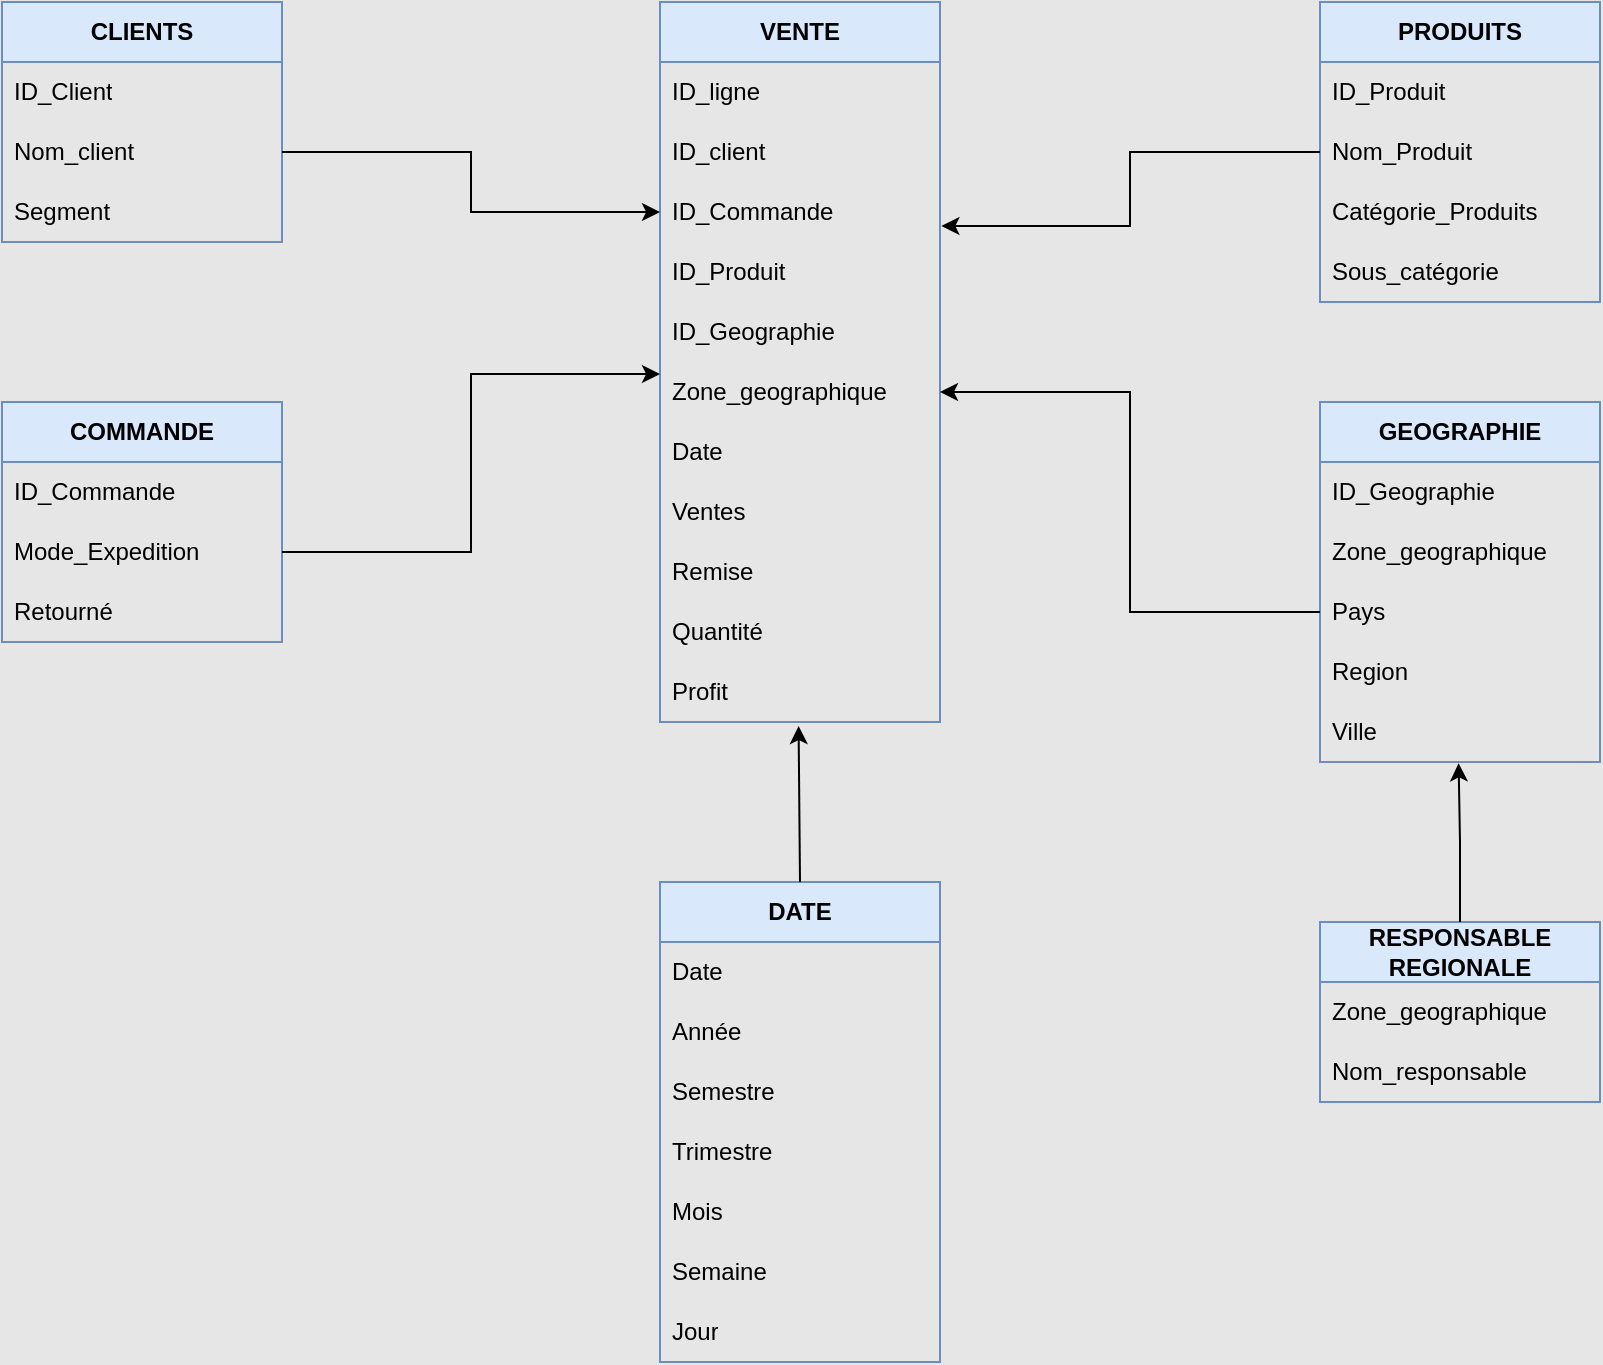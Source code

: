 <mxfile version="24.8.6">
  <diagram name="Page-1" id="FA7bjEqbY3LnTYzdbbdS">
    <mxGraphModel dx="880" dy="434" grid="0" gridSize="11" guides="1" tooltips="1" connect="1" arrows="1" fold="1" page="1" pageScale="1" pageWidth="1169" pageHeight="827" background="#E6E6E6" math="0" shadow="0">
      <root>
        <mxCell id="0" />
        <mxCell id="1" parent="0" />
        <mxCell id="VqNqxyiwXD6GMl-SkYaF-2" value="VENTE" style="swimlane;fontStyle=1;childLayout=stackLayout;horizontal=1;startSize=30;horizontalStack=0;resizeParent=1;resizeParentMax=0;resizeLast=0;collapsible=1;marginBottom=0;whiteSpace=wrap;html=1;fillColor=#dae8fc;strokeColor=#6c8ebf;" parent="1" vertex="1">
          <mxGeometry x="447" y="80" width="140" height="360" as="geometry" />
        </mxCell>
        <mxCell id="VqNqxyiwXD6GMl-SkYaF-3" value="ID_ligne" style="text;strokeColor=none;fillColor=none;align=left;verticalAlign=middle;spacingLeft=4;spacingRight=4;overflow=hidden;points=[[0,0.5],[1,0.5]];portConstraint=eastwest;rotatable=0;whiteSpace=wrap;html=1;" parent="VqNqxyiwXD6GMl-SkYaF-2" vertex="1">
          <mxGeometry y="30" width="140" height="30" as="geometry" />
        </mxCell>
        <mxCell id="VqNqxyiwXD6GMl-SkYaF-4" value="ID_client" style="text;strokeColor=none;fillColor=none;align=left;verticalAlign=middle;spacingLeft=4;spacingRight=4;overflow=hidden;points=[[0,0.5],[1,0.5]];portConstraint=eastwest;rotatable=0;whiteSpace=wrap;html=1;" parent="VqNqxyiwXD6GMl-SkYaF-2" vertex="1">
          <mxGeometry y="60" width="140" height="30" as="geometry" />
        </mxCell>
        <mxCell id="VqNqxyiwXD6GMl-SkYaF-5" value="ID_Commande" style="text;strokeColor=none;fillColor=none;align=left;verticalAlign=middle;spacingLeft=4;spacingRight=4;overflow=hidden;points=[[0,0.5],[1,0.5]];portConstraint=eastwest;rotatable=0;whiteSpace=wrap;html=1;" parent="VqNqxyiwXD6GMl-SkYaF-2" vertex="1">
          <mxGeometry y="90" width="140" height="30" as="geometry" />
        </mxCell>
        <mxCell id="VqNqxyiwXD6GMl-SkYaF-6" value="ID_Produit" style="text;strokeColor=none;fillColor=none;align=left;verticalAlign=middle;spacingLeft=4;spacingRight=4;overflow=hidden;points=[[0,0.5],[1,0.5]];portConstraint=eastwest;rotatable=0;whiteSpace=wrap;html=1;" parent="VqNqxyiwXD6GMl-SkYaF-2" vertex="1">
          <mxGeometry y="120" width="140" height="30" as="geometry" />
        </mxCell>
        <mxCell id="VqNqxyiwXD6GMl-SkYaF-8" value="ID_Geographie" style="text;strokeColor=none;fillColor=none;align=left;verticalAlign=middle;spacingLeft=4;spacingRight=4;overflow=hidden;points=[[0,0.5],[1,0.5]];portConstraint=eastwest;rotatable=0;whiteSpace=wrap;html=1;" parent="VqNqxyiwXD6GMl-SkYaF-2" vertex="1">
          <mxGeometry y="150" width="140" height="30" as="geometry" />
        </mxCell>
        <mxCell id="VqNqxyiwXD6GMl-SkYaF-39" value="Zone_geographique" style="text;strokeColor=none;fillColor=none;align=left;verticalAlign=middle;spacingLeft=4;spacingRight=4;overflow=hidden;points=[[0,0.5],[1,0.5]];portConstraint=eastwest;rotatable=0;whiteSpace=wrap;html=1;" parent="VqNqxyiwXD6GMl-SkYaF-2" vertex="1">
          <mxGeometry y="180" width="140" height="30" as="geometry" />
        </mxCell>
        <mxCell id="VqNqxyiwXD6GMl-SkYaF-37" value="Date" style="text;strokeColor=none;fillColor=none;align=left;verticalAlign=middle;spacingLeft=4;spacingRight=4;overflow=hidden;points=[[0,0.5],[1,0.5]];portConstraint=eastwest;rotatable=0;whiteSpace=wrap;html=1;" parent="VqNqxyiwXD6GMl-SkYaF-2" vertex="1">
          <mxGeometry y="210" width="140" height="30" as="geometry" />
        </mxCell>
        <mxCell id="VqNqxyiwXD6GMl-SkYaF-9" value="Ventes" style="text;strokeColor=none;fillColor=none;align=left;verticalAlign=middle;spacingLeft=4;spacingRight=4;overflow=hidden;points=[[0,0.5],[1,0.5]];portConstraint=eastwest;rotatable=0;whiteSpace=wrap;html=1;" parent="VqNqxyiwXD6GMl-SkYaF-2" vertex="1">
          <mxGeometry y="240" width="140" height="30" as="geometry" />
        </mxCell>
        <mxCell id="VqNqxyiwXD6GMl-SkYaF-10" value="Remise" style="text;strokeColor=none;fillColor=none;align=left;verticalAlign=middle;spacingLeft=4;spacingRight=4;overflow=hidden;points=[[0,0.5],[1,0.5]];portConstraint=eastwest;rotatable=0;whiteSpace=wrap;html=1;" parent="VqNqxyiwXD6GMl-SkYaF-2" vertex="1">
          <mxGeometry y="270" width="140" height="30" as="geometry" />
        </mxCell>
        <mxCell id="VqNqxyiwXD6GMl-SkYaF-11" value="Quantité" style="text;strokeColor=none;fillColor=none;align=left;verticalAlign=middle;spacingLeft=4;spacingRight=4;overflow=hidden;points=[[0,0.5],[1,0.5]];portConstraint=eastwest;rotatable=0;whiteSpace=wrap;html=1;" parent="VqNqxyiwXD6GMl-SkYaF-2" vertex="1">
          <mxGeometry y="300" width="140" height="30" as="geometry" />
        </mxCell>
        <mxCell id="VqNqxyiwXD6GMl-SkYaF-12" value="Profit" style="text;strokeColor=none;fillColor=none;align=left;verticalAlign=middle;spacingLeft=4;spacingRight=4;overflow=hidden;points=[[0,0.5],[1,0.5]];portConstraint=eastwest;rotatable=0;whiteSpace=wrap;html=1;" parent="VqNqxyiwXD6GMl-SkYaF-2" vertex="1">
          <mxGeometry y="330" width="140" height="30" as="geometry" />
        </mxCell>
        <mxCell id="VqNqxyiwXD6GMl-SkYaF-13" value="CLIENTS" style="swimlane;fontStyle=1;childLayout=stackLayout;horizontal=1;startSize=30;horizontalStack=0;resizeParent=1;resizeParentMax=0;resizeLast=0;collapsible=1;marginBottom=0;whiteSpace=wrap;html=1;fillColor=#dae8fc;strokeColor=#6c8ebf;" parent="1" vertex="1">
          <mxGeometry x="118" y="80" width="140" height="120" as="geometry" />
        </mxCell>
        <mxCell id="VqNqxyiwXD6GMl-SkYaF-14" value="ID_Client" style="text;strokeColor=none;fillColor=none;align=left;verticalAlign=middle;spacingLeft=4;spacingRight=4;overflow=hidden;points=[[0,0.5],[1,0.5]];portConstraint=eastwest;rotatable=0;whiteSpace=wrap;html=1;" parent="VqNqxyiwXD6GMl-SkYaF-13" vertex="1">
          <mxGeometry y="30" width="140" height="30" as="geometry" />
        </mxCell>
        <mxCell id="VqNqxyiwXD6GMl-SkYaF-15" value="Nom_client" style="text;strokeColor=none;fillColor=none;align=left;verticalAlign=middle;spacingLeft=4;spacingRight=4;overflow=hidden;points=[[0,0.5],[1,0.5]];portConstraint=eastwest;rotatable=0;whiteSpace=wrap;html=1;" parent="VqNqxyiwXD6GMl-SkYaF-13" vertex="1">
          <mxGeometry y="60" width="140" height="30" as="geometry" />
        </mxCell>
        <mxCell id="VqNqxyiwXD6GMl-SkYaF-16" value="Segment" style="text;strokeColor=none;fillColor=none;align=left;verticalAlign=middle;spacingLeft=4;spacingRight=4;overflow=hidden;points=[[0,0.5],[1,0.5]];portConstraint=eastwest;rotatable=0;whiteSpace=wrap;html=1;" parent="VqNqxyiwXD6GMl-SkYaF-13" vertex="1">
          <mxGeometry y="90" width="140" height="30" as="geometry" />
        </mxCell>
        <mxCell id="VqNqxyiwXD6GMl-SkYaF-17" value="PRODUITS" style="swimlane;fontStyle=1;childLayout=stackLayout;horizontal=1;startSize=30;horizontalStack=0;resizeParent=1;resizeParentMax=0;resizeLast=0;collapsible=1;marginBottom=0;whiteSpace=wrap;html=1;fillColor=#dae8fc;strokeColor=#6c8ebf;" parent="1" vertex="1">
          <mxGeometry x="777" y="80" width="140" height="150" as="geometry" />
        </mxCell>
        <mxCell id="VqNqxyiwXD6GMl-SkYaF-18" value="ID_Produit" style="text;strokeColor=none;fillColor=none;align=left;verticalAlign=middle;spacingLeft=4;spacingRight=4;overflow=hidden;points=[[0,0.5],[1,0.5]];portConstraint=eastwest;rotatable=0;whiteSpace=wrap;html=1;" parent="VqNqxyiwXD6GMl-SkYaF-17" vertex="1">
          <mxGeometry y="30" width="140" height="30" as="geometry" />
        </mxCell>
        <mxCell id="VqNqxyiwXD6GMl-SkYaF-19" value="Nom_Produit" style="text;strokeColor=none;fillColor=none;align=left;verticalAlign=middle;spacingLeft=4;spacingRight=4;overflow=hidden;points=[[0,0.5],[1,0.5]];portConstraint=eastwest;rotatable=0;whiteSpace=wrap;html=1;" parent="VqNqxyiwXD6GMl-SkYaF-17" vertex="1">
          <mxGeometry y="60" width="140" height="30" as="geometry" />
        </mxCell>
        <mxCell id="VqNqxyiwXD6GMl-SkYaF-21" value="Catégorie_Produits" style="text;strokeColor=none;fillColor=none;align=left;verticalAlign=middle;spacingLeft=4;spacingRight=4;overflow=hidden;points=[[0,0.5],[1,0.5]];portConstraint=eastwest;rotatable=0;whiteSpace=wrap;html=1;" parent="VqNqxyiwXD6GMl-SkYaF-17" vertex="1">
          <mxGeometry y="90" width="140" height="30" as="geometry" />
        </mxCell>
        <mxCell id="VqNqxyiwXD6GMl-SkYaF-20" value="Sous_catégorie" style="text;strokeColor=none;fillColor=none;align=left;verticalAlign=middle;spacingLeft=4;spacingRight=4;overflow=hidden;points=[[0,0.5],[1,0.5]];portConstraint=eastwest;rotatable=0;whiteSpace=wrap;html=1;" parent="VqNqxyiwXD6GMl-SkYaF-17" vertex="1">
          <mxGeometry y="120" width="140" height="30" as="geometry" />
        </mxCell>
        <mxCell id="VqNqxyiwXD6GMl-SkYaF-22" value="COMMANDE" style="swimlane;fontStyle=1;childLayout=stackLayout;horizontal=1;startSize=30;horizontalStack=0;resizeParent=1;resizeParentMax=0;resizeLast=0;collapsible=1;marginBottom=0;whiteSpace=wrap;html=1;fillColor=#dae8fc;strokeColor=#6c8ebf;" parent="1" vertex="1">
          <mxGeometry x="118" y="280" width="140" height="120" as="geometry" />
        </mxCell>
        <mxCell id="VqNqxyiwXD6GMl-SkYaF-23" value="ID_Commande" style="text;strokeColor=none;fillColor=none;align=left;verticalAlign=middle;spacingLeft=4;spacingRight=4;overflow=hidden;points=[[0,0.5],[1,0.5]];portConstraint=eastwest;rotatable=0;whiteSpace=wrap;html=1;" parent="VqNqxyiwXD6GMl-SkYaF-22" vertex="1">
          <mxGeometry y="30" width="140" height="30" as="geometry" />
        </mxCell>
        <mxCell id="VqNqxyiwXD6GMl-SkYaF-24" value="Mode_Expedition" style="text;strokeColor=none;fillColor=none;align=left;verticalAlign=middle;spacingLeft=4;spacingRight=4;overflow=hidden;points=[[0,0.5],[1,0.5]];portConstraint=eastwest;rotatable=0;whiteSpace=wrap;html=1;" parent="VqNqxyiwXD6GMl-SkYaF-22" vertex="1">
          <mxGeometry y="60" width="140" height="30" as="geometry" />
        </mxCell>
        <mxCell id="VqNqxyiwXD6GMl-SkYaF-25" value="Retourné" style="text;strokeColor=none;fillColor=none;align=left;verticalAlign=middle;spacingLeft=4;spacingRight=4;overflow=hidden;points=[[0,0.5],[1,0.5]];portConstraint=eastwest;rotatable=0;whiteSpace=wrap;html=1;" parent="VqNqxyiwXD6GMl-SkYaF-22" vertex="1">
          <mxGeometry y="90" width="140" height="30" as="geometry" />
        </mxCell>
        <mxCell id="VqNqxyiwXD6GMl-SkYaF-26" value="GEOGRAPHIE" style="swimlane;fontStyle=1;childLayout=stackLayout;horizontal=1;startSize=30;horizontalStack=0;resizeParent=1;resizeParentMax=0;resizeLast=0;collapsible=1;marginBottom=0;whiteSpace=wrap;html=1;fillColor=#dae8fc;strokeColor=#6c8ebf;" parent="1" vertex="1">
          <mxGeometry x="777" y="280" width="140" height="180" as="geometry" />
        </mxCell>
        <mxCell id="VqNqxyiwXD6GMl-SkYaF-27" value="ID_Geographie" style="text;strokeColor=none;fillColor=none;align=left;verticalAlign=middle;spacingLeft=4;spacingRight=4;overflow=hidden;points=[[0,0.5],[1,0.5]];portConstraint=eastwest;rotatable=0;whiteSpace=wrap;html=1;" parent="VqNqxyiwXD6GMl-SkYaF-26" vertex="1">
          <mxGeometry y="30" width="140" height="30" as="geometry" />
        </mxCell>
        <mxCell id="VqNqxyiwXD6GMl-SkYaF-36" value="Zone_geographique" style="text;strokeColor=none;fillColor=none;align=left;verticalAlign=middle;spacingLeft=4;spacingRight=4;overflow=hidden;points=[[0,0.5],[1,0.5]];portConstraint=eastwest;rotatable=0;whiteSpace=wrap;html=1;" parent="VqNqxyiwXD6GMl-SkYaF-26" vertex="1">
          <mxGeometry y="60" width="140" height="30" as="geometry" />
        </mxCell>
        <mxCell id="VqNqxyiwXD6GMl-SkYaF-28" value="Pays" style="text;strokeColor=none;fillColor=none;align=left;verticalAlign=middle;spacingLeft=4;spacingRight=4;overflow=hidden;points=[[0,0.5],[1,0.5]];portConstraint=eastwest;rotatable=0;whiteSpace=wrap;html=1;" parent="VqNqxyiwXD6GMl-SkYaF-26" vertex="1">
          <mxGeometry y="90" width="140" height="30" as="geometry" />
        </mxCell>
        <mxCell id="VqNqxyiwXD6GMl-SkYaF-29" value="Region" style="text;strokeColor=none;fillColor=none;align=left;verticalAlign=middle;spacingLeft=4;spacingRight=4;overflow=hidden;points=[[0,0.5],[1,0.5]];portConstraint=eastwest;rotatable=0;whiteSpace=wrap;html=1;" parent="VqNqxyiwXD6GMl-SkYaF-26" vertex="1">
          <mxGeometry y="120" width="140" height="30" as="geometry" />
        </mxCell>
        <mxCell id="VqNqxyiwXD6GMl-SkYaF-30" value="Ville" style="text;strokeColor=none;fillColor=none;align=left;verticalAlign=middle;spacingLeft=4;spacingRight=4;overflow=hidden;points=[[0,0.5],[1,0.5]];portConstraint=eastwest;rotatable=0;whiteSpace=wrap;html=1;" parent="VqNqxyiwXD6GMl-SkYaF-26" vertex="1">
          <mxGeometry y="150" width="140" height="30" as="geometry" />
        </mxCell>
        <mxCell id="VqNqxyiwXD6GMl-SkYaF-32" value="RESPONSABLE REGIONALE" style="swimlane;fontStyle=1;childLayout=stackLayout;horizontal=1;startSize=30;horizontalStack=0;resizeParent=1;resizeParentMax=0;resizeLast=0;collapsible=1;marginBottom=0;whiteSpace=wrap;html=1;fillColor=#dae8fc;strokeColor=#6c8ebf;" parent="1" vertex="1">
          <mxGeometry x="777" y="540" width="140" height="90" as="geometry" />
        </mxCell>
        <mxCell id="VqNqxyiwXD6GMl-SkYaF-33" value="Zone_geographique" style="text;strokeColor=none;fillColor=none;align=left;verticalAlign=middle;spacingLeft=4;spacingRight=4;overflow=hidden;points=[[0,0.5],[1,0.5]];portConstraint=eastwest;rotatable=0;whiteSpace=wrap;html=1;" parent="VqNqxyiwXD6GMl-SkYaF-32" vertex="1">
          <mxGeometry y="30" width="140" height="30" as="geometry" />
        </mxCell>
        <mxCell id="VqNqxyiwXD6GMl-SkYaF-34" value="Nom_responsable" style="text;strokeColor=none;fillColor=none;align=left;verticalAlign=middle;spacingLeft=4;spacingRight=4;overflow=hidden;points=[[0,0.5],[1,0.5]];portConstraint=eastwest;rotatable=0;whiteSpace=wrap;html=1;" parent="VqNqxyiwXD6GMl-SkYaF-32" vertex="1">
          <mxGeometry y="60" width="140" height="30" as="geometry" />
        </mxCell>
        <mxCell id="VqNqxyiwXD6GMl-SkYaF-40" value="DATE" style="swimlane;fontStyle=1;childLayout=stackLayout;horizontal=1;startSize=30;horizontalStack=0;resizeParent=1;resizeParentMax=0;resizeLast=0;collapsible=1;marginBottom=0;whiteSpace=wrap;html=1;fillColor=#dae8fc;strokeColor=#6c8ebf;" parent="1" vertex="1">
          <mxGeometry x="447" y="520" width="140" height="240" as="geometry" />
        </mxCell>
        <mxCell id="VqNqxyiwXD6GMl-SkYaF-41" value="Date" style="text;strokeColor=none;fillColor=none;align=left;verticalAlign=middle;spacingLeft=4;spacingRight=4;overflow=hidden;points=[[0,0.5],[1,0.5]];portConstraint=eastwest;rotatable=0;whiteSpace=wrap;html=1;" parent="VqNqxyiwXD6GMl-SkYaF-40" vertex="1">
          <mxGeometry y="30" width="140" height="30" as="geometry" />
        </mxCell>
        <mxCell id="VqNqxyiwXD6GMl-SkYaF-42" value="Année&amp;nbsp;" style="text;strokeColor=none;fillColor=none;align=left;verticalAlign=middle;spacingLeft=4;spacingRight=4;overflow=hidden;points=[[0,0.5],[1,0.5]];portConstraint=eastwest;rotatable=0;whiteSpace=wrap;html=1;" parent="VqNqxyiwXD6GMl-SkYaF-40" vertex="1">
          <mxGeometry y="60" width="140" height="30" as="geometry" />
        </mxCell>
        <mxCell id="VqNqxyiwXD6GMl-SkYaF-43" value="Semestre" style="text;strokeColor=none;fillColor=none;align=left;verticalAlign=middle;spacingLeft=4;spacingRight=4;overflow=hidden;points=[[0,0.5],[1,0.5]];portConstraint=eastwest;rotatable=0;whiteSpace=wrap;html=1;" parent="VqNqxyiwXD6GMl-SkYaF-40" vertex="1">
          <mxGeometry y="90" width="140" height="30" as="geometry" />
        </mxCell>
        <mxCell id="VqNqxyiwXD6GMl-SkYaF-47" value="Trimestre" style="text;strokeColor=none;fillColor=none;align=left;verticalAlign=middle;spacingLeft=4;spacingRight=4;overflow=hidden;points=[[0,0.5],[1,0.5]];portConstraint=eastwest;rotatable=0;whiteSpace=wrap;html=1;" parent="VqNqxyiwXD6GMl-SkYaF-40" vertex="1">
          <mxGeometry y="120" width="140" height="30" as="geometry" />
        </mxCell>
        <mxCell id="VqNqxyiwXD6GMl-SkYaF-44" value="Mois" style="text;strokeColor=none;fillColor=none;align=left;verticalAlign=middle;spacingLeft=4;spacingRight=4;overflow=hidden;points=[[0,0.5],[1,0.5]];portConstraint=eastwest;rotatable=0;whiteSpace=wrap;html=1;" parent="VqNqxyiwXD6GMl-SkYaF-40" vertex="1">
          <mxGeometry y="150" width="140" height="30" as="geometry" />
        </mxCell>
        <mxCell id="VqNqxyiwXD6GMl-SkYaF-45" value="Semaine" style="text;strokeColor=none;fillColor=none;align=left;verticalAlign=middle;spacingLeft=4;spacingRight=4;overflow=hidden;points=[[0,0.5],[1,0.5]];portConstraint=eastwest;rotatable=0;whiteSpace=wrap;html=1;" parent="VqNqxyiwXD6GMl-SkYaF-40" vertex="1">
          <mxGeometry y="180" width="140" height="30" as="geometry" />
        </mxCell>
        <mxCell id="VqNqxyiwXD6GMl-SkYaF-46" value="Jour" style="text;strokeColor=none;fillColor=none;align=left;verticalAlign=middle;spacingLeft=4;spacingRight=4;overflow=hidden;points=[[0,0.5],[1,0.5]];portConstraint=eastwest;rotatable=0;whiteSpace=wrap;html=1;" parent="VqNqxyiwXD6GMl-SkYaF-40" vertex="1">
          <mxGeometry y="210" width="140" height="30" as="geometry" />
        </mxCell>
        <mxCell id="VqNqxyiwXD6GMl-SkYaF-52" style="edgeStyle=orthogonalEdgeStyle;rounded=0;orthogonalLoop=1;jettySize=auto;html=1;exitX=1;exitY=0.5;exitDx=0;exitDy=0;entryX=0;entryY=0.5;entryDx=0;entryDy=0;" parent="1" source="VqNqxyiwXD6GMl-SkYaF-15" target="VqNqxyiwXD6GMl-SkYaF-5" edge="1">
          <mxGeometry relative="1" as="geometry">
            <mxPoint x="277" y="155" as="sourcePoint" />
          </mxGeometry>
        </mxCell>
        <mxCell id="VqNqxyiwXD6GMl-SkYaF-53" style="edgeStyle=orthogonalEdgeStyle;rounded=0;orthogonalLoop=1;jettySize=auto;html=1;exitX=1;exitY=0.5;exitDx=0;exitDy=0;entryX=0;entryY=0.2;entryDx=0;entryDy=0;entryPerimeter=0;" parent="1" source="VqNqxyiwXD6GMl-SkYaF-24" target="VqNqxyiwXD6GMl-SkYaF-39" edge="1">
          <mxGeometry relative="1" as="geometry">
            <mxPoint x="277" y="355" as="sourcePoint" />
          </mxGeometry>
        </mxCell>
        <mxCell id="VqNqxyiwXD6GMl-SkYaF-55" style="edgeStyle=orthogonalEdgeStyle;rounded=0;orthogonalLoop=1;jettySize=auto;html=1;exitX=0;exitY=0.5;exitDx=0;exitDy=0;entryX=1.005;entryY=0.733;entryDx=0;entryDy=0;entryPerimeter=0;" parent="1" source="VqNqxyiwXD6GMl-SkYaF-19" target="VqNqxyiwXD6GMl-SkYaF-5" edge="1">
          <mxGeometry relative="1" as="geometry" />
        </mxCell>
        <mxCell id="VqNqxyiwXD6GMl-SkYaF-56" style="edgeStyle=orthogonalEdgeStyle;rounded=0;orthogonalLoop=1;jettySize=auto;html=1;exitX=0;exitY=0.5;exitDx=0;exitDy=0;entryX=1;entryY=0.5;entryDx=0;entryDy=0;" parent="1" source="VqNqxyiwXD6GMl-SkYaF-28" target="VqNqxyiwXD6GMl-SkYaF-39" edge="1">
          <mxGeometry relative="1" as="geometry" />
        </mxCell>
        <mxCell id="VqNqxyiwXD6GMl-SkYaF-60" style="edgeStyle=orthogonalEdgeStyle;rounded=0;orthogonalLoop=1;jettySize=auto;html=1;exitX=0.5;exitY=0;exitDx=0;exitDy=0;entryX=0.495;entryY=1.022;entryDx=0;entryDy=0;entryPerimeter=0;" parent="1" source="VqNqxyiwXD6GMl-SkYaF-32" target="VqNqxyiwXD6GMl-SkYaF-30" edge="1">
          <mxGeometry relative="1" as="geometry" />
        </mxCell>
        <mxCell id="VqNqxyiwXD6GMl-SkYaF-62" value="" style="endArrow=classic;html=1;rounded=0;entryX=0.495;entryY=1.067;entryDx=0;entryDy=0;entryPerimeter=0;exitX=0.5;exitY=0;exitDx=0;exitDy=0;" parent="1" source="VqNqxyiwXD6GMl-SkYaF-40" target="VqNqxyiwXD6GMl-SkYaF-12" edge="1">
          <mxGeometry width="50" height="50" relative="1" as="geometry">
            <mxPoint x="492" y="520" as="sourcePoint" />
            <mxPoint x="542" y="470" as="targetPoint" />
          </mxGeometry>
        </mxCell>
      </root>
    </mxGraphModel>
  </diagram>
</mxfile>
